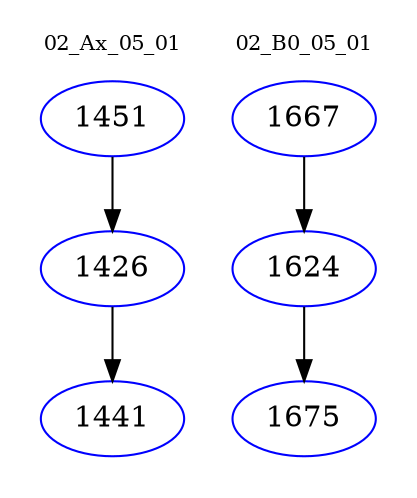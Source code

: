 digraph{
subgraph cluster_0 {
color = white
label = "02_Ax_05_01";
fontsize=10;
T0_1451 [label="1451", color="blue"]
T0_1451 -> T0_1426 [color="black"]
T0_1426 [label="1426", color="blue"]
T0_1426 -> T0_1441 [color="black"]
T0_1441 [label="1441", color="blue"]
}
subgraph cluster_1 {
color = white
label = "02_B0_05_01";
fontsize=10;
T1_1667 [label="1667", color="blue"]
T1_1667 -> T1_1624 [color="black"]
T1_1624 [label="1624", color="blue"]
T1_1624 -> T1_1675 [color="black"]
T1_1675 [label="1675", color="blue"]
}
}
